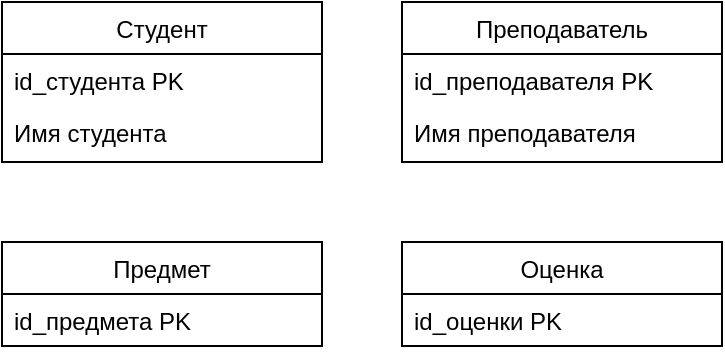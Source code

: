 <mxfile version="24.9.1">
  <diagram id="C5RBs43oDa-KdzZeNtuy" name="Page-1">
    <mxGraphModel dx="794" dy="721" grid="1" gridSize="10" guides="1" tooltips="1" connect="1" arrows="1" fold="1" page="1" pageScale="1" pageWidth="827" pageHeight="1169" math="0" shadow="0">
      <root>
        <mxCell id="WIyWlLk6GJQsqaUBKTNV-0" />
        <mxCell id="WIyWlLk6GJQsqaUBKTNV-1" parent="WIyWlLk6GJQsqaUBKTNV-0" />
        <mxCell id="zkfFHV4jXpPFQw0GAbJ--0" value="Студент" style="swimlane;fontStyle=0;align=center;verticalAlign=top;childLayout=stackLayout;horizontal=1;startSize=26;horizontalStack=0;resizeParent=1;resizeLast=0;collapsible=1;marginBottom=0;rounded=0;shadow=0;strokeWidth=1;" parent="WIyWlLk6GJQsqaUBKTNV-1" vertex="1">
          <mxGeometry x="190" y="100" width="160" height="80" as="geometry">
            <mxRectangle x="230" y="140" width="160" height="26" as="alternateBounds" />
          </mxGeometry>
        </mxCell>
        <mxCell id="zkfFHV4jXpPFQw0GAbJ--1" value="id_студента PK" style="text;align=left;verticalAlign=top;spacingLeft=4;spacingRight=4;overflow=hidden;rotatable=0;points=[[0,0.5],[1,0.5]];portConstraint=eastwest;" parent="zkfFHV4jXpPFQw0GAbJ--0" vertex="1">
          <mxGeometry y="26" width="160" height="26" as="geometry" />
        </mxCell>
        <mxCell id="zkfFHV4jXpPFQw0GAbJ--2" value="Имя студента" style="text;align=left;verticalAlign=top;spacingLeft=4;spacingRight=4;overflow=hidden;rotatable=0;points=[[0,0.5],[1,0.5]];portConstraint=eastwest;rounded=0;shadow=0;html=0;" parent="zkfFHV4jXpPFQw0GAbJ--0" vertex="1">
          <mxGeometry y="52" width="160" height="26" as="geometry" />
        </mxCell>
        <mxCell id="zkfFHV4jXpPFQw0GAbJ--17" value="Преподаватель" style="swimlane;fontStyle=0;align=center;verticalAlign=top;childLayout=stackLayout;horizontal=1;startSize=26;horizontalStack=0;resizeParent=1;resizeLast=0;collapsible=1;marginBottom=0;rounded=0;shadow=0;strokeWidth=1;" parent="WIyWlLk6GJQsqaUBKTNV-1" vertex="1">
          <mxGeometry x="390" y="100" width="160" height="80" as="geometry">
            <mxRectangle x="550" y="140" width="160" height="26" as="alternateBounds" />
          </mxGeometry>
        </mxCell>
        <mxCell id="zkfFHV4jXpPFQw0GAbJ--18" value="id_преподавателя PK" style="text;align=left;verticalAlign=top;spacingLeft=4;spacingRight=4;overflow=hidden;rotatable=0;points=[[0,0.5],[1,0.5]];portConstraint=eastwest;" parent="zkfFHV4jXpPFQw0GAbJ--17" vertex="1">
          <mxGeometry y="26" width="160" height="26" as="geometry" />
        </mxCell>
        <mxCell id="zkfFHV4jXpPFQw0GAbJ--19" value="Имя преподавателя" style="text;align=left;verticalAlign=top;spacingLeft=4;spacingRight=4;overflow=hidden;rotatable=0;points=[[0,0.5],[1,0.5]];portConstraint=eastwest;rounded=0;shadow=0;html=0;" parent="zkfFHV4jXpPFQw0GAbJ--17" vertex="1">
          <mxGeometry y="52" width="160" height="26" as="geometry" />
        </mxCell>
        <mxCell id="Vsk8LYaDKjRiCuwBSMY3-0" value="Предмет" style="swimlane;fontStyle=0;align=center;verticalAlign=top;childLayout=stackLayout;horizontal=1;startSize=26;horizontalStack=0;resizeParent=1;resizeLast=0;collapsible=1;marginBottom=0;rounded=0;shadow=0;strokeWidth=1;" parent="WIyWlLk6GJQsqaUBKTNV-1" vertex="1">
          <mxGeometry x="190" y="220" width="160" height="52" as="geometry">
            <mxRectangle x="230" y="140" width="160" height="26" as="alternateBounds" />
          </mxGeometry>
        </mxCell>
        <mxCell id="Vsk8LYaDKjRiCuwBSMY3-1" value="id_предмета PK" style="text;align=left;verticalAlign=top;spacingLeft=4;spacingRight=4;overflow=hidden;rotatable=0;points=[[0,0.5],[1,0.5]];portConstraint=eastwest;" parent="Vsk8LYaDKjRiCuwBSMY3-0" vertex="1">
          <mxGeometry y="26" width="160" height="26" as="geometry" />
        </mxCell>
        <mxCell id="Vsk8LYaDKjRiCuwBSMY3-4" value="Оценка" style="swimlane;fontStyle=0;align=center;verticalAlign=top;childLayout=stackLayout;horizontal=1;startSize=26;horizontalStack=0;resizeParent=1;resizeLast=0;collapsible=1;marginBottom=0;rounded=0;shadow=0;strokeWidth=1;" parent="WIyWlLk6GJQsqaUBKTNV-1" vertex="1">
          <mxGeometry x="390" y="220" width="160" height="52" as="geometry">
            <mxRectangle x="230" y="140" width="160" height="26" as="alternateBounds" />
          </mxGeometry>
        </mxCell>
        <mxCell id="Vsk8LYaDKjRiCuwBSMY3-5" value="id_оценки PK" style="text;align=left;verticalAlign=top;spacingLeft=4;spacingRight=4;overflow=hidden;rotatable=0;points=[[0,0.5],[1,0.5]];portConstraint=eastwest;" parent="Vsk8LYaDKjRiCuwBSMY3-4" vertex="1">
          <mxGeometry y="26" width="160" height="26" as="geometry" />
        </mxCell>
      </root>
    </mxGraphModel>
  </diagram>
</mxfile>
